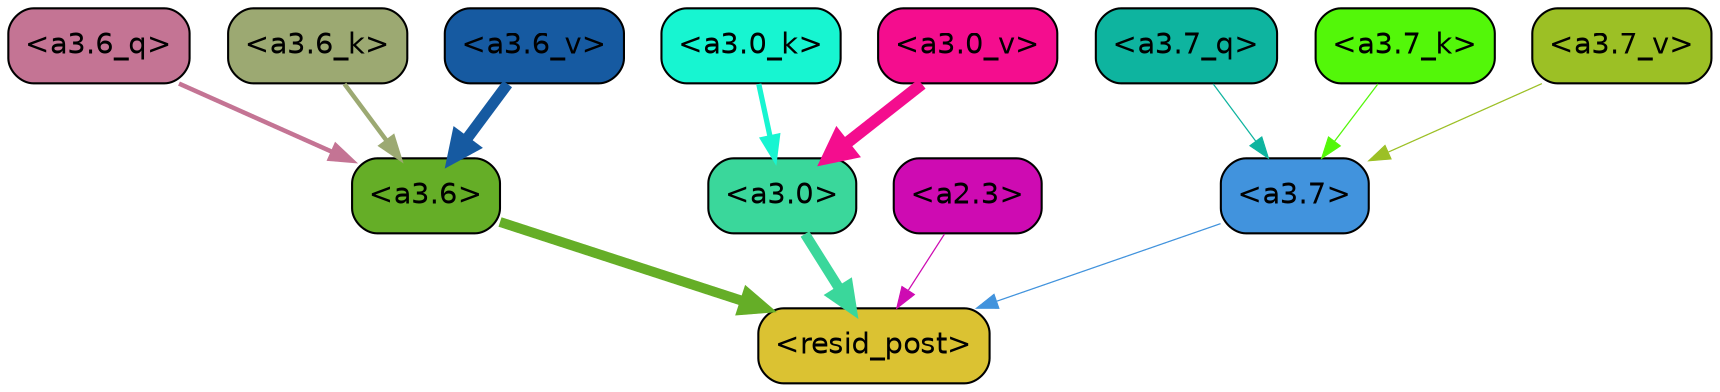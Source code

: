 strict digraph "" {
	graph [bgcolor=transparent,
		layout=dot,
		overlap=false,
		splines=true
	];
	"<a3.7>"	[color=black,
		fillcolor="#4193dd",
		fontname=Helvetica,
		shape=box,
		style="filled, rounded"];
	"<resid_post>"	[color=black,
		fillcolor="#dbc232",
		fontname=Helvetica,
		shape=box,
		style="filled, rounded"];
	"<a3.7>" -> "<resid_post>"	[color="#4193dd",
		penwidth=0.6];
	"<a3.6>"	[color=black,
		fillcolor="#65ae27",
		fontname=Helvetica,
		shape=box,
		style="filled, rounded"];
	"<a3.6>" -> "<resid_post>"	[color="#65ae27",
		penwidth=4.7534414529800415];
	"<a3.0>"	[color=black,
		fillcolor="#3ad79b",
		fontname=Helvetica,
		shape=box,
		style="filled, rounded"];
	"<a3.0>" -> "<resid_post>"	[color="#3ad79b",
		penwidth=4.898576855659485];
	"<a2.3>"	[color=black,
		fillcolor="#ce0bb2",
		fontname=Helvetica,
		shape=box,
		style="filled, rounded"];
	"<a2.3>" -> "<resid_post>"	[color="#ce0bb2",
		penwidth=0.6];
	"<a3.7_q>"	[color=black,
		fillcolor="#0eb49f",
		fontname=Helvetica,
		shape=box,
		style="filled, rounded"];
	"<a3.7_q>" -> "<a3.7>"	[color="#0eb49f",
		penwidth=0.6];
	"<a3.6_q>"	[color=black,
		fillcolor="#c47494",
		fontname=Helvetica,
		shape=box,
		style="filled, rounded"];
	"<a3.6_q>" -> "<a3.6>"	[color="#c47494",
		penwidth=2.160832464694977];
	"<a3.7_k>"	[color=black,
		fillcolor="#53f709",
		fontname=Helvetica,
		shape=box,
		style="filled, rounded"];
	"<a3.7_k>" -> "<a3.7>"	[color="#53f709",
		penwidth=0.6];
	"<a3.6_k>"	[color=black,
		fillcolor="#9ca972",
		fontname=Helvetica,
		shape=box,
		style="filled, rounded"];
	"<a3.6_k>" -> "<a3.6>"	[color="#9ca972",
		penwidth=2.13908451795578];
	"<a3.0_k>"	[color=black,
		fillcolor="#17f5d1",
		fontname=Helvetica,
		shape=box,
		style="filled, rounded"];
	"<a3.0_k>" -> "<a3.0>"	[color="#17f5d1",
		penwidth=2.520303964614868];
	"<a3.7_v>"	[color=black,
		fillcolor="#9cc025",
		fontname=Helvetica,
		shape=box,
		style="filled, rounded"];
	"<a3.7_v>" -> "<a3.7>"	[color="#9cc025",
		penwidth=0.6];
	"<a3.6_v>"	[color=black,
		fillcolor="#165aa1",
		fontname=Helvetica,
		shape=box,
		style="filled, rounded"];
	"<a3.6_v>" -> "<a3.6>"	[color="#165aa1",
		penwidth=5.297133803367615];
	"<a3.0_v>"	[color=black,
		fillcolor="#f40d8e",
		fontname=Helvetica,
		shape=box,
		style="filled, rounded"];
	"<a3.0_v>" -> "<a3.0>"	[color="#f40d8e",
		penwidth=5.680712580680847];
}
